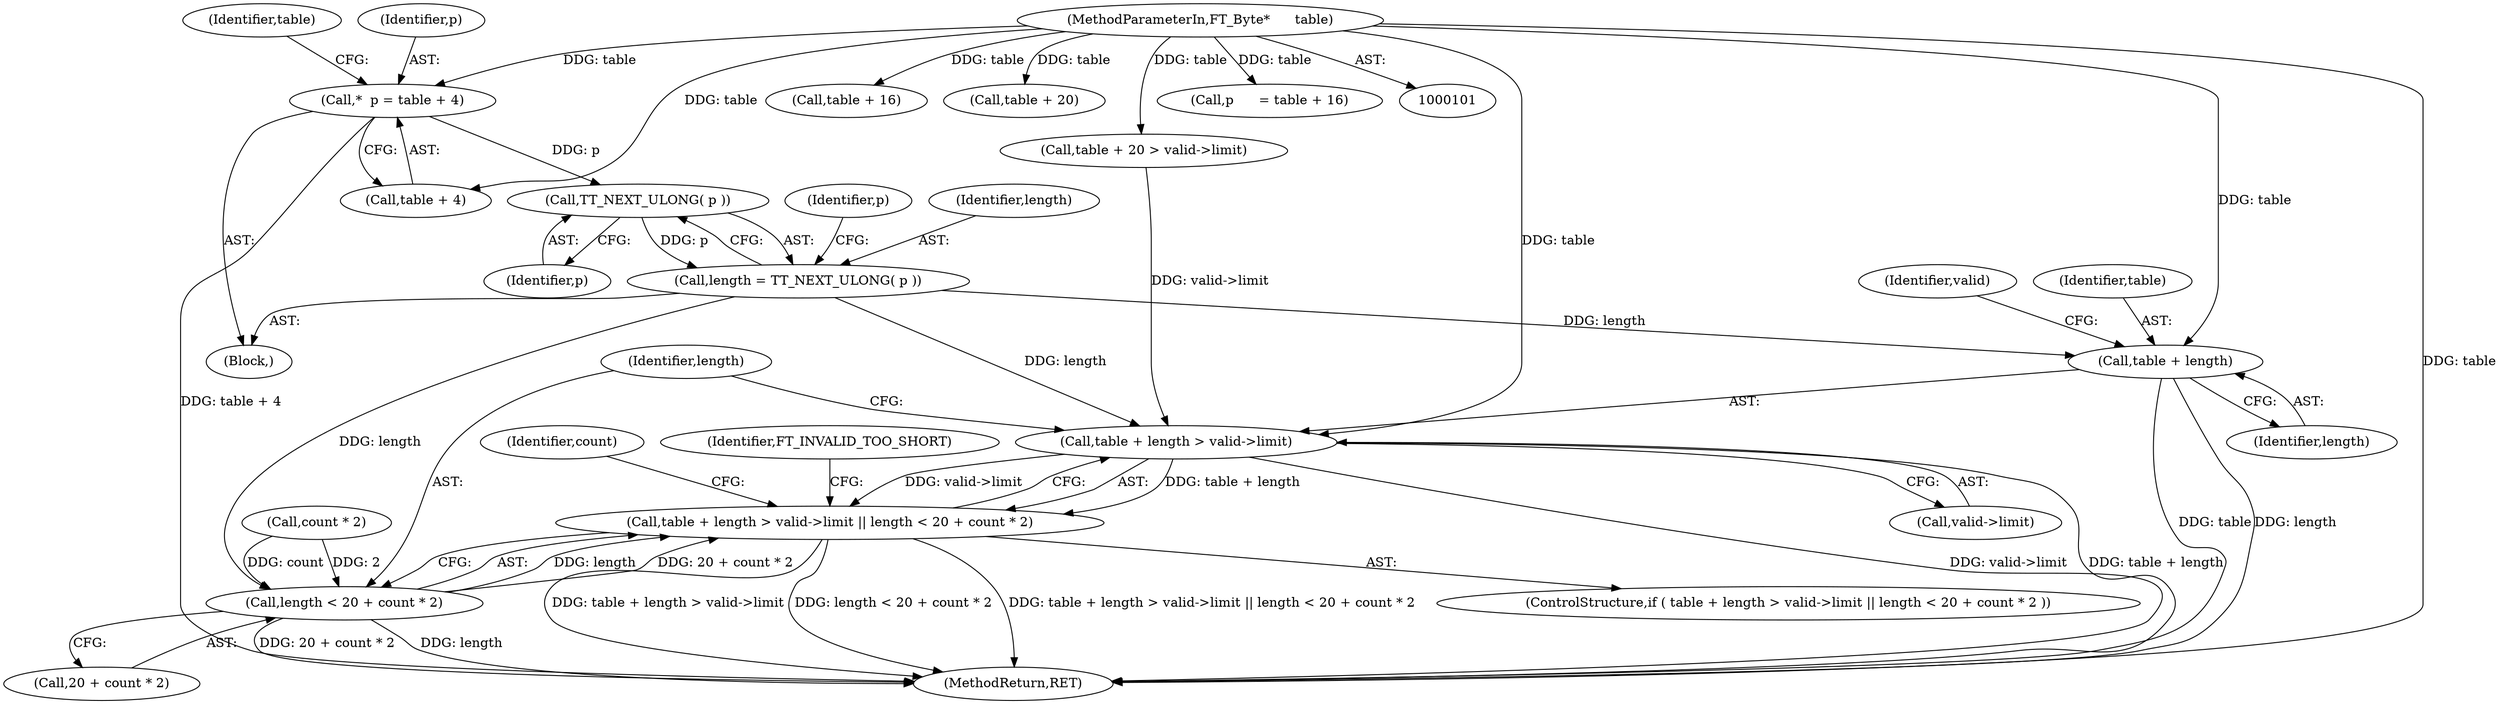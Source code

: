 digraph "0_savannah_a18788b14db60ae3673f932249cd02d33a227c4e@pointer" {
"1000124" [label="(Call,TT_NEXT_ULONG( p ))"];
"1000106" [label="(Call,*  p = table + 4)"];
"1000102" [label="(MethodParameterIn,FT_Byte*      table)"];
"1000122" [label="(Call,length = TT_NEXT_ULONG( p ))"];
"1000137" [label="(Call,table + length > valid->limit)"];
"1000136" [label="(Call,table + length > valid->limit || length < 20 + count * 2)"];
"1000138" [label="(Call,table + length)"];
"1000144" [label="(Call,length < 20 + count * 2)"];
"1000135" [label="(ControlStructure,if ( table + length > valid->limit || length < 20 + count * 2 ))"];
"1000104" [label="(Block,)"];
"1000138" [label="(Call,table + length)"];
"1000128" [label="(Call,table + 16)"];
"1000116" [label="(Identifier,table)"];
"1000156" [label="(Identifier,count)"];
"1000146" [label="(Call,20 + count * 2)"];
"1000115" [label="(Call,table + 20)"];
"1000142" [label="(Identifier,valid)"];
"1000127" [label="(Identifier,p)"];
"1000122" [label="(Call,length = TT_NEXT_ULONG( p ))"];
"1000108" [label="(Call,table + 4)"];
"1000148" [label="(Call,count * 2)"];
"1000136" [label="(Call,table + length > valid->limit || length < 20 + count * 2)"];
"1000107" [label="(Identifier,p)"];
"1000125" [label="(Identifier,p)"];
"1000140" [label="(Identifier,length)"];
"1000102" [label="(MethodParameterIn,FT_Byte*      table)"];
"1000141" [label="(Call,valid->limit)"];
"1000173" [label="(MethodReturn,RET)"];
"1000114" [label="(Call,table + 20 > valid->limit)"];
"1000151" [label="(Identifier,FT_INVALID_TOO_SHORT)"];
"1000126" [label="(Call,p      = table + 16)"];
"1000145" [label="(Identifier,length)"];
"1000139" [label="(Identifier,table)"];
"1000106" [label="(Call,*  p = table + 4)"];
"1000144" [label="(Call,length < 20 + count * 2)"];
"1000137" [label="(Call,table + length > valid->limit)"];
"1000123" [label="(Identifier,length)"];
"1000124" [label="(Call,TT_NEXT_ULONG( p ))"];
"1000124" -> "1000122"  [label="AST: "];
"1000124" -> "1000125"  [label="CFG: "];
"1000125" -> "1000124"  [label="AST: "];
"1000122" -> "1000124"  [label="CFG: "];
"1000124" -> "1000122"  [label="DDG: p"];
"1000106" -> "1000124"  [label="DDG: p"];
"1000106" -> "1000104"  [label="AST: "];
"1000106" -> "1000108"  [label="CFG: "];
"1000107" -> "1000106"  [label="AST: "];
"1000108" -> "1000106"  [label="AST: "];
"1000116" -> "1000106"  [label="CFG: "];
"1000106" -> "1000173"  [label="DDG: table + 4"];
"1000102" -> "1000106"  [label="DDG: table"];
"1000102" -> "1000101"  [label="AST: "];
"1000102" -> "1000173"  [label="DDG: table"];
"1000102" -> "1000108"  [label="DDG: table"];
"1000102" -> "1000114"  [label="DDG: table"];
"1000102" -> "1000115"  [label="DDG: table"];
"1000102" -> "1000126"  [label="DDG: table"];
"1000102" -> "1000128"  [label="DDG: table"];
"1000102" -> "1000137"  [label="DDG: table"];
"1000102" -> "1000138"  [label="DDG: table"];
"1000122" -> "1000104"  [label="AST: "];
"1000123" -> "1000122"  [label="AST: "];
"1000127" -> "1000122"  [label="CFG: "];
"1000122" -> "1000137"  [label="DDG: length"];
"1000122" -> "1000138"  [label="DDG: length"];
"1000122" -> "1000144"  [label="DDG: length"];
"1000137" -> "1000136"  [label="AST: "];
"1000137" -> "1000141"  [label="CFG: "];
"1000138" -> "1000137"  [label="AST: "];
"1000141" -> "1000137"  [label="AST: "];
"1000145" -> "1000137"  [label="CFG: "];
"1000136" -> "1000137"  [label="CFG: "];
"1000137" -> "1000173"  [label="DDG: valid->limit"];
"1000137" -> "1000173"  [label="DDG: table + length"];
"1000137" -> "1000136"  [label="DDG: table + length"];
"1000137" -> "1000136"  [label="DDG: valid->limit"];
"1000114" -> "1000137"  [label="DDG: valid->limit"];
"1000136" -> "1000135"  [label="AST: "];
"1000136" -> "1000144"  [label="CFG: "];
"1000144" -> "1000136"  [label="AST: "];
"1000151" -> "1000136"  [label="CFG: "];
"1000156" -> "1000136"  [label="CFG: "];
"1000136" -> "1000173"  [label="DDG: length < 20 + count * 2"];
"1000136" -> "1000173"  [label="DDG: table + length > valid->limit || length < 20 + count * 2"];
"1000136" -> "1000173"  [label="DDG: table + length > valid->limit"];
"1000144" -> "1000136"  [label="DDG: length"];
"1000144" -> "1000136"  [label="DDG: 20 + count * 2"];
"1000138" -> "1000140"  [label="CFG: "];
"1000139" -> "1000138"  [label="AST: "];
"1000140" -> "1000138"  [label="AST: "];
"1000142" -> "1000138"  [label="CFG: "];
"1000138" -> "1000173"  [label="DDG: table"];
"1000138" -> "1000173"  [label="DDG: length"];
"1000144" -> "1000146"  [label="CFG: "];
"1000145" -> "1000144"  [label="AST: "];
"1000146" -> "1000144"  [label="AST: "];
"1000144" -> "1000173"  [label="DDG: length"];
"1000144" -> "1000173"  [label="DDG: 20 + count * 2"];
"1000148" -> "1000144"  [label="DDG: count"];
"1000148" -> "1000144"  [label="DDG: 2"];
}
